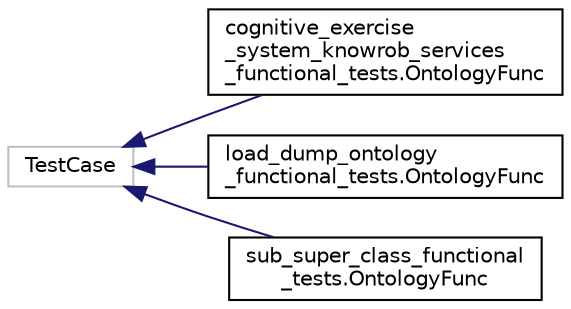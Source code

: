 digraph "Graphical Class Hierarchy"
{
  edge [fontname="Helvetica",fontsize="10",labelfontname="Helvetica",labelfontsize="10"];
  node [fontname="Helvetica",fontsize="10",shape=record];
  rankdir="LR";
  Node1 [label="TestCase",height=0.2,width=0.4,color="grey75", fillcolor="white", style="filled"];
  Node1 -> Node2 [dir="back",color="midnightblue",fontsize="10",style="solid",fontname="Helvetica"];
  Node2 [label="cognitive_exercise\l_system_knowrob_services\l_functional_tests.OntologyFunc",height=0.2,width=0.4,color="black", fillcolor="white", style="filled",URL="$classcognitive__exercise__system__knowrob__services__functional__tests_1_1OntologyFunc.html",tooltip="Inherits the unittest.TestCase class in order to offer functional tests functionality. "];
  Node1 -> Node3 [dir="back",color="midnightblue",fontsize="10",style="solid",fontname="Helvetica"];
  Node3 [label="load_dump_ontology\l_functional_tests.OntologyFunc",height=0.2,width=0.4,color="black", fillcolor="white", style="filled",URL="$classload__dump__ontology__functional__tests_1_1OntologyFunc.html",tooltip="Inherits the unittest.TestCase class in order to offer functional tests functionalit. "];
  Node1 -> Node4 [dir="back",color="midnightblue",fontsize="10",style="solid",fontname="Helvetica"];
  Node4 [label="sub_super_class_functional\l_tests.OntologyFunc",height=0.2,width=0.4,color="black", fillcolor="white", style="filled",URL="$classsub__super__class__functional__tests_1_1OntologyFunc.html",tooltip="Inherits the unittest.TestCase class in order to offer functional tests functionality. "];
}
